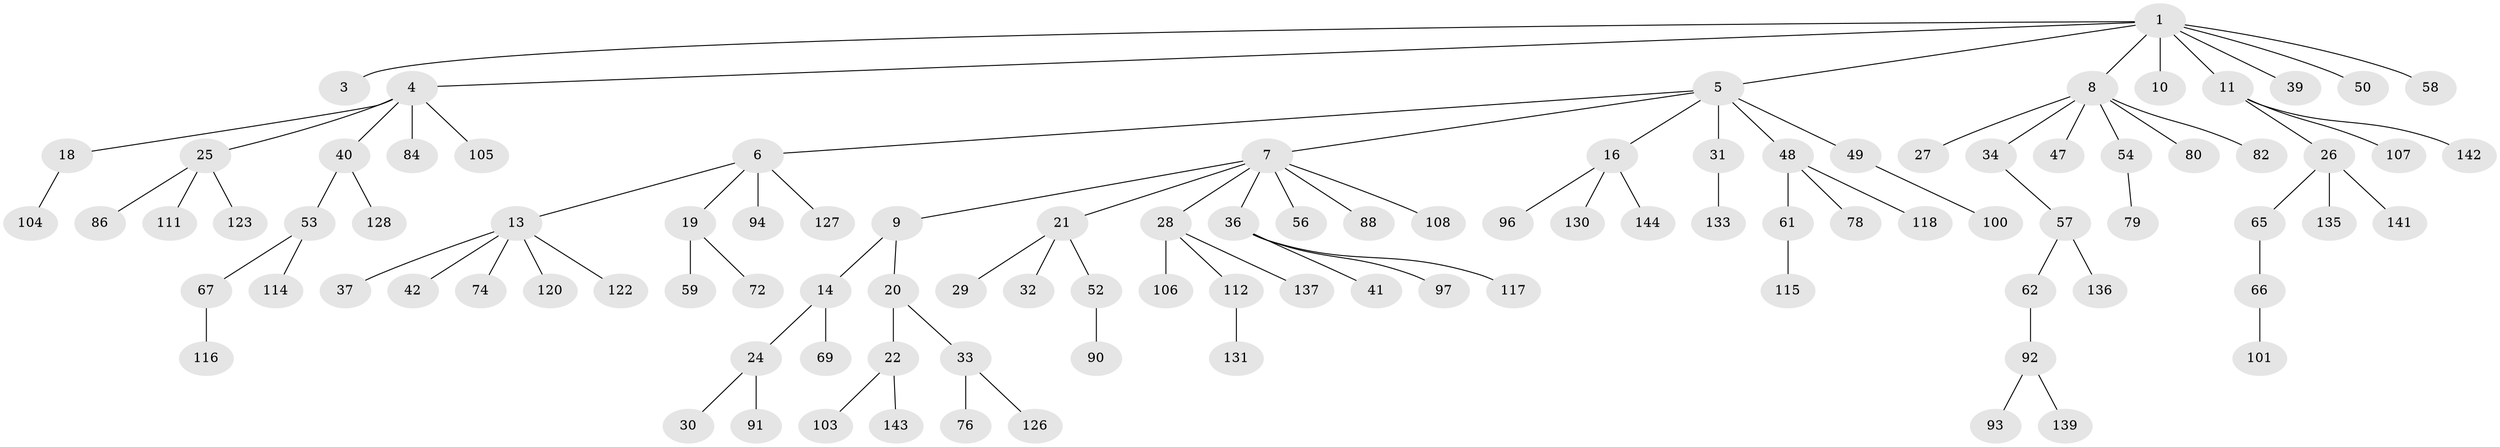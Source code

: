 // original degree distribution, {5: 0.04827586206896552, 6: 0.013793103448275862, 2: 0.22758620689655173, 3: 0.12413793103448276, 7: 0.006896551724137931, 1: 0.5103448275862069, 4: 0.06896551724137931}
// Generated by graph-tools (version 1.1) at 2025/42/03/06/25 10:42:05]
// undirected, 101 vertices, 100 edges
graph export_dot {
graph [start="1"]
  node [color=gray90,style=filled];
  1 [super="+2"];
  3 [super="+55"];
  4 [super="+15"];
  5 [super="+35"];
  6 [super="+70"];
  7 [super="+12"];
  8 [super="+17"];
  9;
  10;
  11 [super="+75"];
  13 [super="+23"];
  14 [super="+44"];
  16;
  18 [super="+68"];
  19 [super="+119"];
  20 [super="+81"];
  21 [super="+102"];
  22 [super="+73"];
  24 [super="+43"];
  25 [super="+46"];
  26 [super="+109"];
  27 [super="+64"];
  28 [super="+60"];
  29 [super="+63"];
  30 [super="+51"];
  31 [super="+45"];
  32;
  33 [super="+71"];
  34;
  36 [super="+38"];
  37 [super="+98"];
  39;
  40 [super="+89"];
  41;
  42;
  47;
  48 [super="+95"];
  49 [super="+77"];
  50;
  52 [super="+113"];
  53 [super="+99"];
  54;
  56 [super="+83"];
  57 [super="+134"];
  58;
  59;
  61;
  62;
  65 [super="+129"];
  66;
  67;
  69;
  72;
  74;
  76 [super="+87"];
  78;
  79;
  80;
  82 [super="+121"];
  84 [super="+85"];
  86;
  88 [super="+132"];
  90;
  91 [super="+145"];
  92;
  93;
  94;
  96;
  97 [super="+124"];
  100;
  101 [super="+110"];
  103 [super="+138"];
  104;
  105;
  106;
  107 [super="+140"];
  108;
  111;
  112 [super="+125"];
  114;
  115;
  116;
  117;
  118;
  120;
  122;
  123;
  126;
  127;
  128;
  130;
  131;
  133;
  135;
  136;
  137;
  139;
  141;
  142;
  143;
  144;
  1 -- 4;
  1 -- 39;
  1 -- 50;
  1 -- 58;
  1 -- 3;
  1 -- 5;
  1 -- 8;
  1 -- 10;
  1 -- 11;
  4 -- 25;
  4 -- 18;
  4 -- 84;
  4 -- 40;
  4 -- 105;
  5 -- 6;
  5 -- 7;
  5 -- 16;
  5 -- 31;
  5 -- 49;
  5 -- 48;
  6 -- 13;
  6 -- 19;
  6 -- 127;
  6 -- 94;
  7 -- 9;
  7 -- 28;
  7 -- 36;
  7 -- 21;
  7 -- 56;
  7 -- 88;
  7 -- 108;
  8 -- 27;
  8 -- 47;
  8 -- 54;
  8 -- 80;
  8 -- 34;
  8 -- 82;
  9 -- 14;
  9 -- 20;
  11 -- 26;
  11 -- 107;
  11 -- 142;
  13 -- 42;
  13 -- 74;
  13 -- 120;
  13 -- 122;
  13 -- 37;
  14 -- 24;
  14 -- 69;
  16 -- 96;
  16 -- 130;
  16 -- 144;
  18 -- 104;
  19 -- 59;
  19 -- 72;
  20 -- 22;
  20 -- 33;
  21 -- 29;
  21 -- 32;
  21 -- 52;
  22 -- 103;
  22 -- 143;
  24 -- 30;
  24 -- 91;
  25 -- 86;
  25 -- 123;
  25 -- 111;
  26 -- 65;
  26 -- 141;
  26 -- 135;
  28 -- 137;
  28 -- 112;
  28 -- 106;
  31 -- 133;
  33 -- 76;
  33 -- 126;
  34 -- 57;
  36 -- 41;
  36 -- 97;
  36 -- 117;
  40 -- 53;
  40 -- 128;
  48 -- 61;
  48 -- 78;
  48 -- 118;
  49 -- 100;
  52 -- 90;
  53 -- 67;
  53 -- 114;
  54 -- 79;
  57 -- 62;
  57 -- 136;
  61 -- 115;
  62 -- 92;
  65 -- 66;
  66 -- 101;
  67 -- 116;
  92 -- 93;
  92 -- 139;
  112 -- 131;
}

